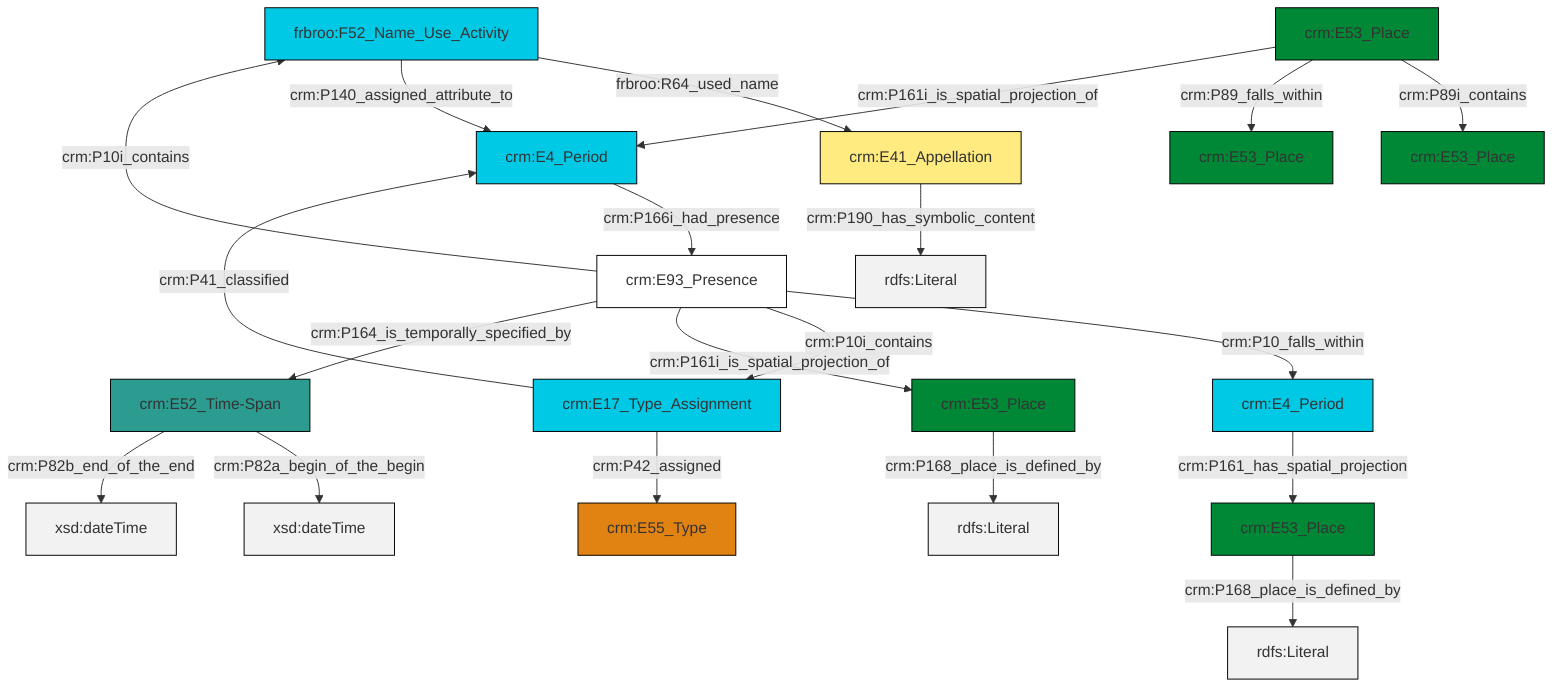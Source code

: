 graph TD
classDef Literal fill:#f2f2f2,stroke:#000000;
classDef CRM_Entity fill:#FFFFFF,stroke:#000000;
classDef Temporal_Entity fill:#00C9E6, stroke:#000000;
classDef Type fill:#E18312, stroke:#000000;
classDef Time-Span fill:#2C9C91, stroke:#000000;
classDef Appellation fill:#FFEB7F, stroke:#000000;
classDef Place fill:#008836, stroke:#000000;
classDef Persistent_Item fill:#B266B2, stroke:#000000;
classDef Conceptual_Object fill:#FFD700, stroke:#000000;
classDef Physical_Thing fill:#D2B48C, stroke:#000000;
classDef Actor fill:#f58aad, stroke:#000000;
classDef PC_Classes fill:#4ce600, stroke:#000000;
classDef Multi fill:#cccccc,stroke:#000000;

0["crm:E4_Period"]:::Temporal_Entity -->|crm:P161_has_spatial_projection| 1["crm:E53_Place"]:::Place
2["crm:E53_Place"]:::Place -->|crm:P168_place_is_defined_by| 3[rdfs:Literal]:::Literal
6["frbroo:F52_Name_Use_Activity"]:::Temporal_Entity -->|frbroo:R64_used_name| 7["crm:E41_Appellation"]:::Appellation
8["crm:E93_Presence"]:::CRM_Entity -->|crm:P10_falls_within| 0["crm:E4_Period"]:::Temporal_Entity
8["crm:E93_Presence"]:::CRM_Entity -->|crm:P10i_contains| 9["crm:E17_Type_Assignment"]:::Temporal_Entity
10["crm:E4_Period"]:::Temporal_Entity -->|crm:P166i_had_presence| 8["crm:E93_Presence"]:::CRM_Entity
11["crm:E52_Time-Span"]:::Time-Span -->|crm:P82a_begin_of_the_begin| 12[xsd:dateTime]:::Literal
14["crm:E53_Place"]:::Place -->|crm:P89i_contains| 15["crm:E53_Place"]:::Place
14["crm:E53_Place"]:::Place -->|crm:P89_falls_within| 16["crm:E53_Place"]:::Place
11["crm:E52_Time-Span"]:::Time-Span -->|crm:P82b_end_of_the_end| 20[xsd:dateTime]:::Literal
14["crm:E53_Place"]:::Place -->|crm:P161i_is_spatial_projection_of| 10["crm:E4_Period"]:::Temporal_Entity
9["crm:E17_Type_Assignment"]:::Temporal_Entity -->|crm:P41_classified| 10["crm:E4_Period"]:::Temporal_Entity
8["crm:E93_Presence"]:::CRM_Entity -->|crm:P161i_is_spatial_projection_of| 2["crm:E53_Place"]:::Place
7["crm:E41_Appellation"]:::Appellation -->|crm:P190_has_symbolic_content| 22[rdfs:Literal]:::Literal
1["crm:E53_Place"]:::Place -->|crm:P168_place_is_defined_by| 23[rdfs:Literal]:::Literal
6["frbroo:F52_Name_Use_Activity"]:::Temporal_Entity -->|crm:P140_assigned_attribute_to| 10["crm:E4_Period"]:::Temporal_Entity
9["crm:E17_Type_Assignment"]:::Temporal_Entity -->|crm:P42_assigned| 4["crm:E55_Type"]:::Type
8["crm:E93_Presence"]:::CRM_Entity -->|crm:P164_is_temporally_specified_by| 11["crm:E52_Time-Span"]:::Time-Span
8["crm:E93_Presence"]:::CRM_Entity -->|crm:P10i_contains| 6["frbroo:F52_Name_Use_Activity"]:::Temporal_Entity